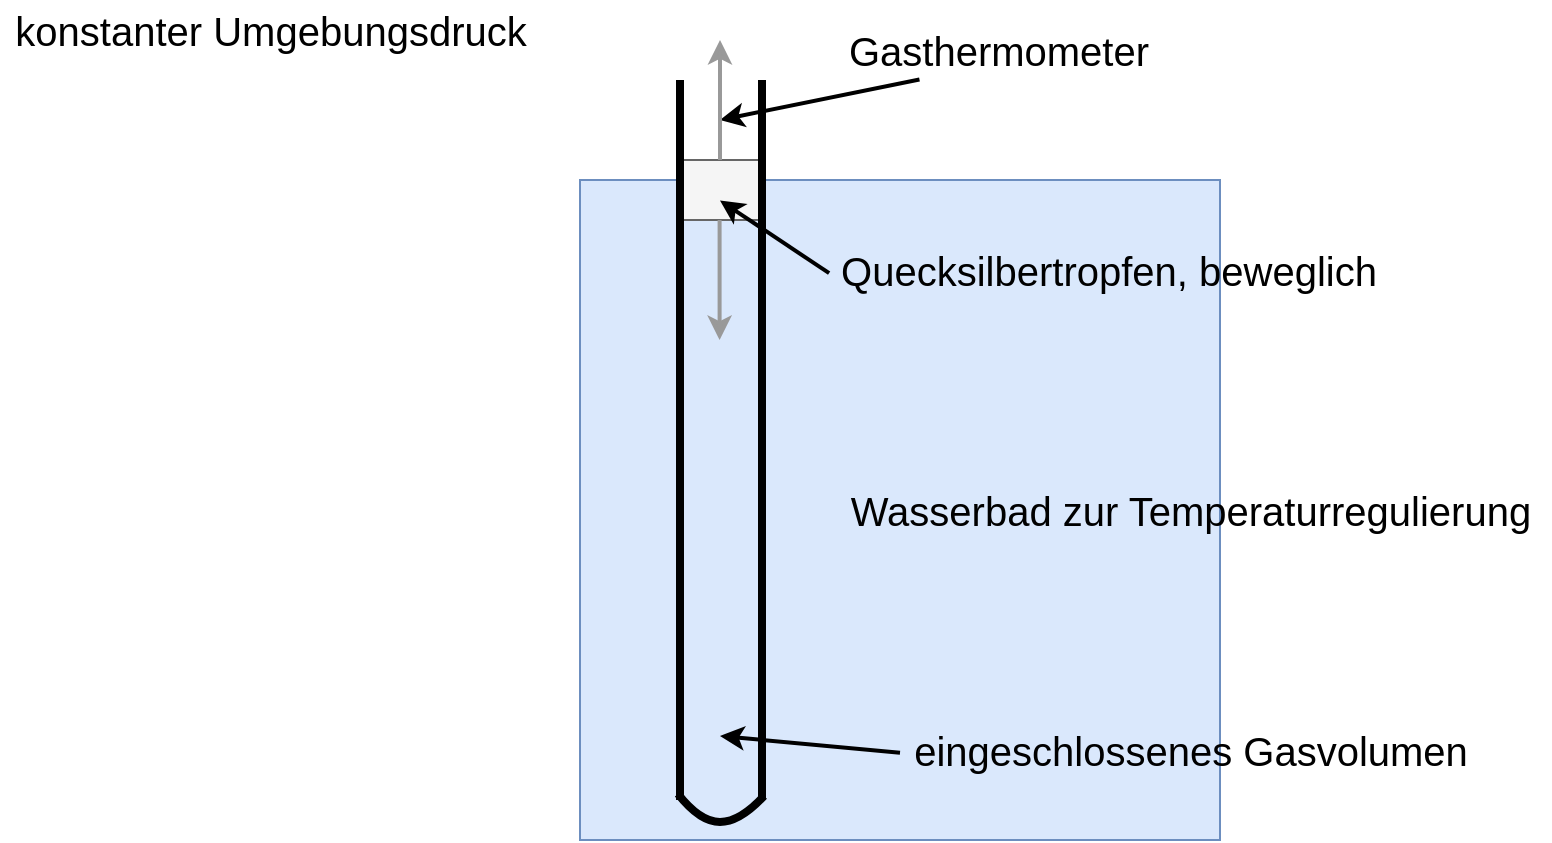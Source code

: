 <mxfile version="17.2.4" type="device"><diagram id="gcpOhmqnJalVvO0RF4jC" name="Seite-1"><mxGraphModel dx="1234" dy="273" grid="1" gridSize="10" guides="1" tooltips="1" connect="1" arrows="1" fold="1" page="1" pageScale="1" pageWidth="827" pageHeight="1169" math="0" shadow="0"><root><mxCell id="0"/><mxCell id="1" parent="0"/><mxCell id="zDuNCYcFbM2sJSr1o_6t-2" value="" style="rounded=0;whiteSpace=wrap;html=1;fillColor=#dae8fc;strokeColor=#6c8ebf;" vertex="1" parent="1"><mxGeometry x="150" y="210" width="320" height="330" as="geometry"/></mxCell><mxCell id="zDuNCYcFbM2sJSr1o_6t-5" value="" style="rounded=0;whiteSpace=wrap;html=1;fillColor=#f5f5f5;fontColor=#333333;strokeColor=#666666;" vertex="1" parent="1"><mxGeometry x="200" y="200" width="40" height="30" as="geometry"/></mxCell><mxCell id="zDuNCYcFbM2sJSr1o_6t-3" value="" style="endArrow=none;html=1;rounded=0;strokeWidth=4;" edge="1" parent="1"><mxGeometry width="50" height="50" relative="1" as="geometry"><mxPoint x="200" y="160" as="sourcePoint"/><mxPoint x="200" y="520" as="targetPoint"/></mxGeometry></mxCell><mxCell id="zDuNCYcFbM2sJSr1o_6t-4" value="" style="endArrow=none;html=1;rounded=0;strokeWidth=4;" edge="1" parent="1"><mxGeometry width="50" height="50" relative="1" as="geometry"><mxPoint x="241" y="160" as="sourcePoint"/><mxPoint x="241" y="520" as="targetPoint"/></mxGeometry></mxCell><mxCell id="zDuNCYcFbM2sJSr1o_6t-6" value="" style="endArrow=none;html=1;strokeWidth=4;curved=1;" edge="1" parent="1"><mxGeometry width="50" height="50" relative="1" as="geometry"><mxPoint x="199" y="517" as="sourcePoint"/><mxPoint x="242" y="518" as="targetPoint"/><Array as="points"><mxPoint x="210" y="531"/><mxPoint x="230" y="531"/></Array></mxGeometry></mxCell><mxCell id="zDuNCYcFbM2sJSr1o_6t-7" value="Gasthermometer" style="text;html=1;resizable=0;autosize=1;align=center;verticalAlign=middle;points=[];fillColor=none;strokeColor=none;rounded=0;fontSize=20;" vertex="1" parent="1"><mxGeometry x="274" y="130" width="170" height="30" as="geometry"/></mxCell><mxCell id="zDuNCYcFbM2sJSr1o_6t-8" value="" style="endArrow=classic;html=1;fontSize=20;strokeWidth=2;curved=1;exitX=0.269;exitY=0.993;exitDx=0;exitDy=0;exitPerimeter=0;" edge="1" parent="1" source="zDuNCYcFbM2sJSr1o_6t-7"><mxGeometry width="50" height="50" relative="1" as="geometry"><mxPoint x="340" y="280" as="sourcePoint"/><mxPoint x="220" y="180" as="targetPoint"/></mxGeometry></mxCell><mxCell id="zDuNCYcFbM2sJSr1o_6t-9" value="Quecksilbertropfen, beweglich" style="text;html=1;resizable=0;autosize=1;align=center;verticalAlign=middle;points=[];fillColor=none;strokeColor=none;rounded=0;fontSize=20;" vertex="1" parent="1"><mxGeometry x="274" y="240" width="280" height="30" as="geometry"/></mxCell><mxCell id="zDuNCYcFbM2sJSr1o_6t-10" value="" style="endArrow=classic;html=1;fontSize=20;strokeWidth=2;curved=1;exitX=0.002;exitY=0.553;exitDx=0;exitDy=0;exitPerimeter=0;" edge="1" parent="1" source="zDuNCYcFbM2sJSr1o_6t-9"><mxGeometry width="50" height="50" relative="1" as="geometry"><mxPoint x="319.73" y="200.0" as="sourcePoint"/><mxPoint x="220" y="220.21" as="targetPoint"/></mxGeometry></mxCell><mxCell id="zDuNCYcFbM2sJSr1o_6t-11" value="" style="endArrow=classic;html=1;fontSize=20;strokeWidth=2;curved=1;strokeColor=#999999;" edge="1" parent="1" source="zDuNCYcFbM2sJSr1o_6t-5"><mxGeometry width="50" height="50" relative="1" as="geometry"><mxPoint x="330" y="250" as="sourcePoint"/><mxPoint x="220" y="140" as="targetPoint"/></mxGeometry></mxCell><mxCell id="zDuNCYcFbM2sJSr1o_6t-12" value="konstanter Umgebungsdruck" style="text;html=1;resizable=0;autosize=1;align=center;verticalAlign=middle;points=[];fillColor=none;strokeColor=none;rounded=0;fontSize=20;" vertex="1" parent="1"><mxGeometry x="-140" y="120" width="270" height="30" as="geometry"/></mxCell><mxCell id="zDuNCYcFbM2sJSr1o_6t-13" value="" style="endArrow=classic;html=1;fontSize=20;strokeWidth=2;curved=1;strokeColor=#999999;" edge="1" parent="1"><mxGeometry width="50" height="50" relative="1" as="geometry"><mxPoint x="219.8" y="230" as="sourcePoint"/><mxPoint x="219.8" y="290" as="targetPoint"/></mxGeometry></mxCell><mxCell id="zDuNCYcFbM2sJSr1o_6t-14" value="eingeschlossenes Gasvolumen" style="text;html=1;resizable=0;autosize=1;align=center;verticalAlign=middle;points=[];fillColor=none;strokeColor=none;rounded=0;fontSize=20;" vertex="1" parent="1"><mxGeometry x="310" y="480" width="290" height="30" as="geometry"/></mxCell><mxCell id="zDuNCYcFbM2sJSr1o_6t-15" value="" style="endArrow=classic;html=1;fontSize=20;strokeWidth=2;curved=1;exitX=0.002;exitY=0.553;exitDx=0;exitDy=0;exitPerimeter=0;" edge="1" parent="1"><mxGeometry width="50" height="50" relative="1" as="geometry"><mxPoint x="310.0" y="496.38" as="sourcePoint"/><mxPoint x="220" y="488" as="targetPoint"/></mxGeometry></mxCell><mxCell id="zDuNCYcFbM2sJSr1o_6t-16" value="Wasserbad zur Temperaturregulierung" style="text;html=1;resizable=0;autosize=1;align=center;verticalAlign=middle;points=[];fillColor=none;strokeColor=none;rounded=0;fontSize=20;" vertex="1" parent="1"><mxGeometry x="275" y="360" width="360" height="30" as="geometry"/></mxCell></root></mxGraphModel></diagram></mxfile>
